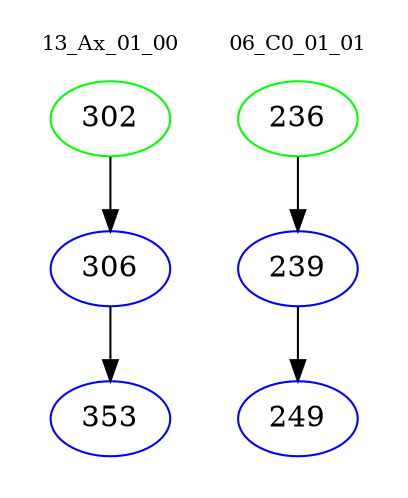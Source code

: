 digraph{
subgraph cluster_0 {
color = white
label = "13_Ax_01_00";
fontsize=10;
T0_302 [label="302", color="green"]
T0_302 -> T0_306 [color="black"]
T0_306 [label="306", color="blue"]
T0_306 -> T0_353 [color="black"]
T0_353 [label="353", color="blue"]
}
subgraph cluster_1 {
color = white
label = "06_C0_01_01";
fontsize=10;
T1_236 [label="236", color="green"]
T1_236 -> T1_239 [color="black"]
T1_239 [label="239", color="blue"]
T1_239 -> T1_249 [color="black"]
T1_249 [label="249", color="blue"]
}
}
